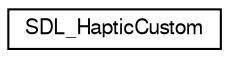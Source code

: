 digraph "Graphical Class Hierarchy"
{
  edge [fontname="FreeSans",fontsize="10",labelfontname="FreeSans",labelfontsize="10"];
  node [fontname="FreeSans",fontsize="10",shape=record];
  rankdir="LR";
  Node1 [label="SDL_HapticCustom",height=0.2,width=0.4,color="black", fillcolor="white", style="filled",URL="$de/d46/struct_s_d_l___haptic_custom.html",tooltip="A structure containing a template for the SDL_HAPTIC_CUSTOM effect. "];
}
